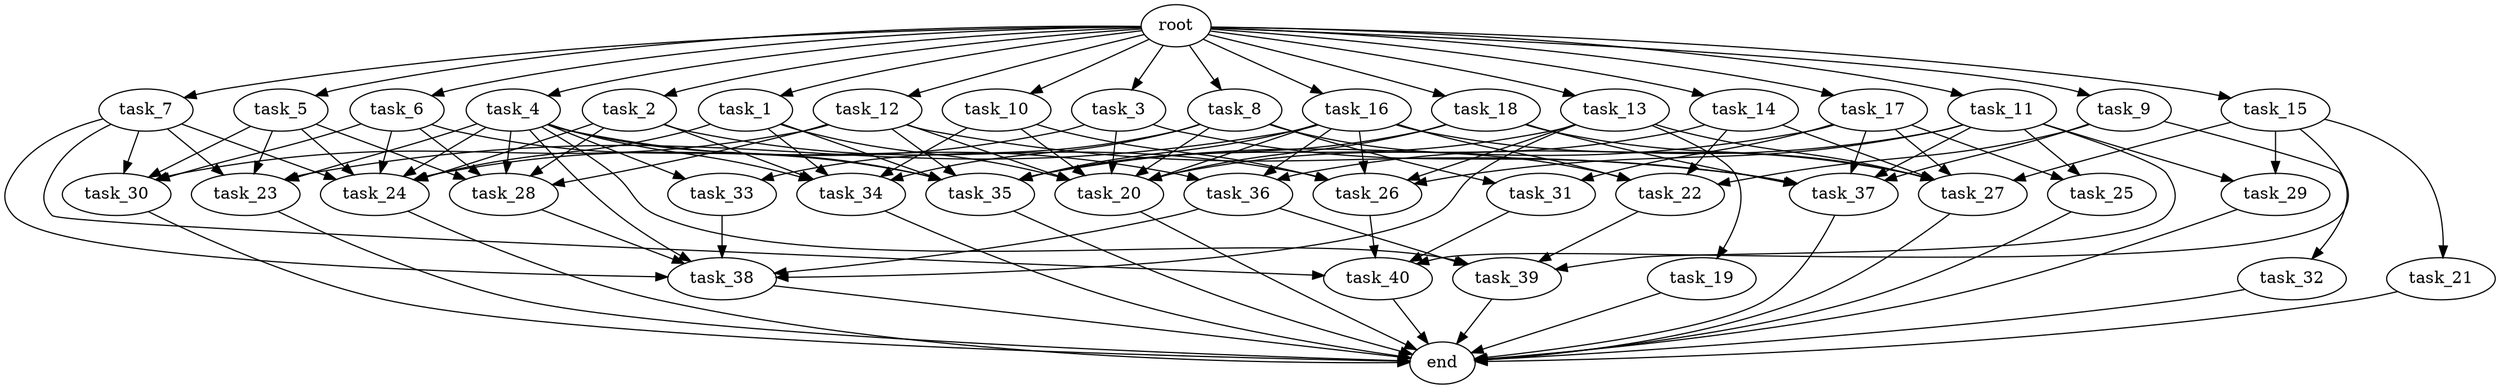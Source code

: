 digraph G {
  root [size="0.000000e+00"];
  task_1 [size="8.301146e+10"];
  task_2 [size="4.166522e+08"];
  task_3 [size="9.550927e+09"];
  task_4 [size="5.363518e+10"];
  task_5 [size="4.236699e+10"];
  task_6 [size="4.820254e+10"];
  task_7 [size="5.539351e+10"];
  task_8 [size="7.116073e+10"];
  task_9 [size="5.559764e+10"];
  task_10 [size="1.400240e+10"];
  task_11 [size="7.319423e+10"];
  task_12 [size="5.738835e+10"];
  task_13 [size="1.179128e+10"];
  task_14 [size="9.792143e+10"];
  task_15 [size="9.790478e+10"];
  task_16 [size="3.982921e+10"];
  task_17 [size="1.965397e+10"];
  task_18 [size="7.682369e+10"];
  task_19 [size="7.830189e+10"];
  task_20 [size="4.420774e+10"];
  task_21 [size="1.840251e+10"];
  task_22 [size="6.424800e+10"];
  task_23 [size="8.383448e+10"];
  task_24 [size="7.486904e+10"];
  task_25 [size="9.914959e+10"];
  task_26 [size="6.328714e+10"];
  task_27 [size="3.886616e+10"];
  task_28 [size="7.025610e+10"];
  task_29 [size="3.445382e+10"];
  task_30 [size="4.055189e+10"];
  task_31 [size="9.171694e+10"];
  task_32 [size="1.913358e+10"];
  task_33 [size="1.089739e+10"];
  task_34 [size="1.387808e+10"];
  task_35 [size="9.307547e+10"];
  task_36 [size="8.605885e+10"];
  task_37 [size="5.886723e+10"];
  task_38 [size="8.992884e+10"];
  task_39 [size="1.144702e+09"];
  task_40 [size="3.954721e+10"];
  end [size="0.000000e+00"];

  root -> task_1 [size="1.000000e-12"];
  root -> task_2 [size="1.000000e-12"];
  root -> task_3 [size="1.000000e-12"];
  root -> task_4 [size="1.000000e-12"];
  root -> task_5 [size="1.000000e-12"];
  root -> task_6 [size="1.000000e-12"];
  root -> task_7 [size="1.000000e-12"];
  root -> task_8 [size="1.000000e-12"];
  root -> task_9 [size="1.000000e-12"];
  root -> task_10 [size="1.000000e-12"];
  root -> task_11 [size="1.000000e-12"];
  root -> task_12 [size="1.000000e-12"];
  root -> task_13 [size="1.000000e-12"];
  root -> task_14 [size="1.000000e-12"];
  root -> task_15 [size="1.000000e-12"];
  root -> task_16 [size="1.000000e-12"];
  root -> task_17 [size="1.000000e-12"];
  root -> task_18 [size="1.000000e-12"];
  task_1 -> task_20 [size="5.525967e+07"];
  task_1 -> task_24 [size="1.069558e+08"];
  task_1 -> task_34 [size="2.775615e+07"];
  task_1 -> task_35 [size="1.163443e+08"];
  task_2 -> task_24 [size="1.069558e+08"];
  task_2 -> task_26 [size="1.265743e+08"];
  task_2 -> task_28 [size="1.405122e+08"];
  task_2 -> task_34 [size="2.775615e+07"];
  task_3 -> task_20 [size="5.525967e+07"];
  task_3 -> task_24 [size="1.069558e+08"];
  task_3 -> task_37 [size="9.811205e+07"];
  task_4 -> task_23 [size="2.095862e+08"];
  task_4 -> task_24 [size="1.069558e+08"];
  task_4 -> task_28 [size="1.405122e+08"];
  task_4 -> task_33 [size="5.448694e+07"];
  task_4 -> task_34 [size="2.775615e+07"];
  task_4 -> task_35 [size="1.163443e+08"];
  task_4 -> task_36 [size="2.868628e+08"];
  task_4 -> task_38 [size="1.498814e+08"];
  task_4 -> task_39 [size="2.861756e+06"];
  task_5 -> task_23 [size="2.095862e+08"];
  task_5 -> task_24 [size="1.069558e+08"];
  task_5 -> task_28 [size="1.405122e+08"];
  task_5 -> task_30 [size="1.013797e+08"];
  task_6 -> task_24 [size="1.069558e+08"];
  task_6 -> task_28 [size="1.405122e+08"];
  task_6 -> task_30 [size="1.013797e+08"];
  task_6 -> task_35 [size="1.163443e+08"];
  task_7 -> task_23 [size="2.095862e+08"];
  task_7 -> task_24 [size="1.069558e+08"];
  task_7 -> task_30 [size="1.013797e+08"];
  task_7 -> task_38 [size="1.498814e+08"];
  task_7 -> task_40 [size="9.886802e+07"];
  task_8 -> task_20 [size="5.525967e+07"];
  task_8 -> task_22 [size="1.606200e+08"];
  task_8 -> task_31 [size="4.585847e+08"];
  task_8 -> task_33 [size="5.448694e+07"];
  task_8 -> task_34 [size="2.775615e+07"];
  task_9 -> task_22 [size="1.606200e+08"];
  task_9 -> task_32 [size="1.913358e+08"];
  task_9 -> task_37 [size="9.811205e+07"];
  task_10 -> task_20 [size="5.525967e+07"];
  task_10 -> task_26 [size="1.265743e+08"];
  task_10 -> task_34 [size="2.775615e+07"];
  task_11 -> task_25 [size="4.957479e+08"];
  task_11 -> task_26 [size="1.265743e+08"];
  task_11 -> task_29 [size="1.722691e+08"];
  task_11 -> task_36 [size="2.868628e+08"];
  task_11 -> task_37 [size="9.811205e+07"];
  task_11 -> task_39 [size="2.861756e+06"];
  task_12 -> task_20 [size="5.525967e+07"];
  task_12 -> task_28 [size="1.405122e+08"];
  task_12 -> task_30 [size="1.013797e+08"];
  task_12 -> task_35 [size="1.163443e+08"];
  task_12 -> task_37 [size="9.811205e+07"];
  task_13 -> task_19 [size="7.830189e+08"];
  task_13 -> task_26 [size="1.265743e+08"];
  task_13 -> task_27 [size="6.477693e+07"];
  task_13 -> task_35 [size="1.163443e+08"];
  task_13 -> task_38 [size="1.498814e+08"];
  task_14 -> task_20 [size="5.525967e+07"];
  task_14 -> task_22 [size="1.606200e+08"];
  task_14 -> task_27 [size="6.477693e+07"];
  task_15 -> task_21 [size="1.840251e+08"];
  task_15 -> task_27 [size="6.477693e+07"];
  task_15 -> task_29 [size="1.722691e+08"];
  task_15 -> task_40 [size="9.886802e+07"];
  task_16 -> task_20 [size="5.525967e+07"];
  task_16 -> task_22 [size="1.606200e+08"];
  task_16 -> task_23 [size="2.095862e+08"];
  task_16 -> task_26 [size="1.265743e+08"];
  task_16 -> task_27 [size="6.477693e+07"];
  task_16 -> task_35 [size="1.163443e+08"];
  task_16 -> task_36 [size="2.868628e+08"];
  task_17 -> task_25 [size="4.957479e+08"];
  task_17 -> task_27 [size="6.477693e+07"];
  task_17 -> task_31 [size="4.585847e+08"];
  task_17 -> task_35 [size="1.163443e+08"];
  task_17 -> task_37 [size="9.811205e+07"];
  task_18 -> task_20 [size="5.525967e+07"];
  task_18 -> task_27 [size="6.477693e+07"];
  task_18 -> task_35 [size="1.163443e+08"];
  task_18 -> task_37 [size="9.811205e+07"];
  task_19 -> end [size="1.000000e-12"];
  task_20 -> end [size="1.000000e-12"];
  task_21 -> end [size="1.000000e-12"];
  task_22 -> task_39 [size="2.861756e+06"];
  task_23 -> end [size="1.000000e-12"];
  task_24 -> end [size="1.000000e-12"];
  task_25 -> end [size="1.000000e-12"];
  task_26 -> task_40 [size="9.886802e+07"];
  task_27 -> end [size="1.000000e-12"];
  task_28 -> task_38 [size="1.498814e+08"];
  task_29 -> end [size="1.000000e-12"];
  task_30 -> end [size="1.000000e-12"];
  task_31 -> task_40 [size="9.886802e+07"];
  task_32 -> end [size="1.000000e-12"];
  task_33 -> task_38 [size="1.498814e+08"];
  task_34 -> end [size="1.000000e-12"];
  task_35 -> end [size="1.000000e-12"];
  task_36 -> task_38 [size="1.498814e+08"];
  task_36 -> task_39 [size="2.861756e+06"];
  task_37 -> end [size="1.000000e-12"];
  task_38 -> end [size="1.000000e-12"];
  task_39 -> end [size="1.000000e-12"];
  task_40 -> end [size="1.000000e-12"];
}
